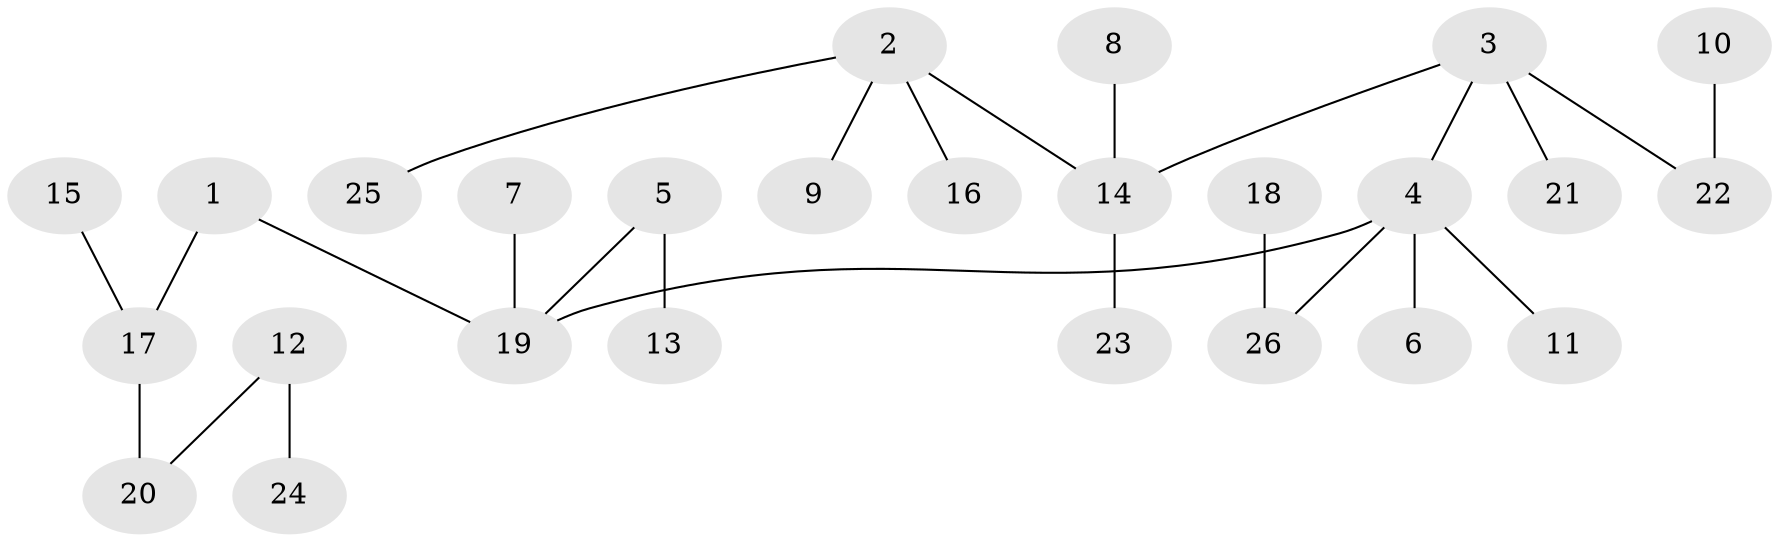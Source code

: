 // original degree distribution, {5: 0.057692307692307696, 7: 0.019230769230769232, 6: 0.019230769230769232, 2: 0.28846153846153844, 4: 0.038461538461538464, 3: 0.057692307692307696, 1: 0.5192307692307693}
// Generated by graph-tools (version 1.1) at 2025/02/03/09/25 03:02:19]
// undirected, 26 vertices, 25 edges
graph export_dot {
graph [start="1"]
  node [color=gray90,style=filled];
  1;
  2;
  3;
  4;
  5;
  6;
  7;
  8;
  9;
  10;
  11;
  12;
  13;
  14;
  15;
  16;
  17;
  18;
  19;
  20;
  21;
  22;
  23;
  24;
  25;
  26;
  1 -- 17 [weight=1.0];
  1 -- 19 [weight=1.0];
  2 -- 9 [weight=1.0];
  2 -- 14 [weight=1.0];
  2 -- 16 [weight=1.0];
  2 -- 25 [weight=1.0];
  3 -- 4 [weight=1.0];
  3 -- 14 [weight=1.0];
  3 -- 21 [weight=1.0];
  3 -- 22 [weight=1.0];
  4 -- 6 [weight=1.0];
  4 -- 11 [weight=1.0];
  4 -- 19 [weight=1.0];
  4 -- 26 [weight=1.0];
  5 -- 13 [weight=1.0];
  5 -- 19 [weight=1.0];
  7 -- 19 [weight=1.0];
  8 -- 14 [weight=1.0];
  10 -- 22 [weight=1.0];
  12 -- 20 [weight=1.0];
  12 -- 24 [weight=1.0];
  14 -- 23 [weight=1.0];
  15 -- 17 [weight=1.0];
  17 -- 20 [weight=1.0];
  18 -- 26 [weight=1.0];
}
